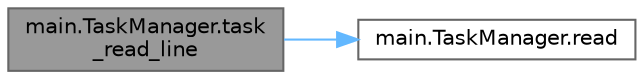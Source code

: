 digraph "main.TaskManager.task_read_line"
{
 // LATEX_PDF_SIZE
  bgcolor="transparent";
  edge [fontname=Helvetica,fontsize=10,labelfontname=Helvetica,labelfontsize=10];
  node [fontname=Helvetica,fontsize=10,shape=box,height=0.2,width=0.4];
  rankdir="LR";
  Node1 [id="Node000001",label="main.TaskManager.task\l_read_line",height=0.2,width=0.4,color="gray40", fillcolor="grey60", style="filled", fontcolor="black",tooltip=" "];
  Node1 -> Node2 [id="edge1_Node000001_Node000002",color="steelblue1",style="solid",tooltip=" "];
  Node2 [id="Node000002",label="main.TaskManager.read",height=0.2,width=0.4,color="grey40", fillcolor="white", style="filled",URL="$classmain_1_1_task_manager.html#ae6c96e00fc369dcc8c3b49a6f469629d",tooltip=" "];
}
